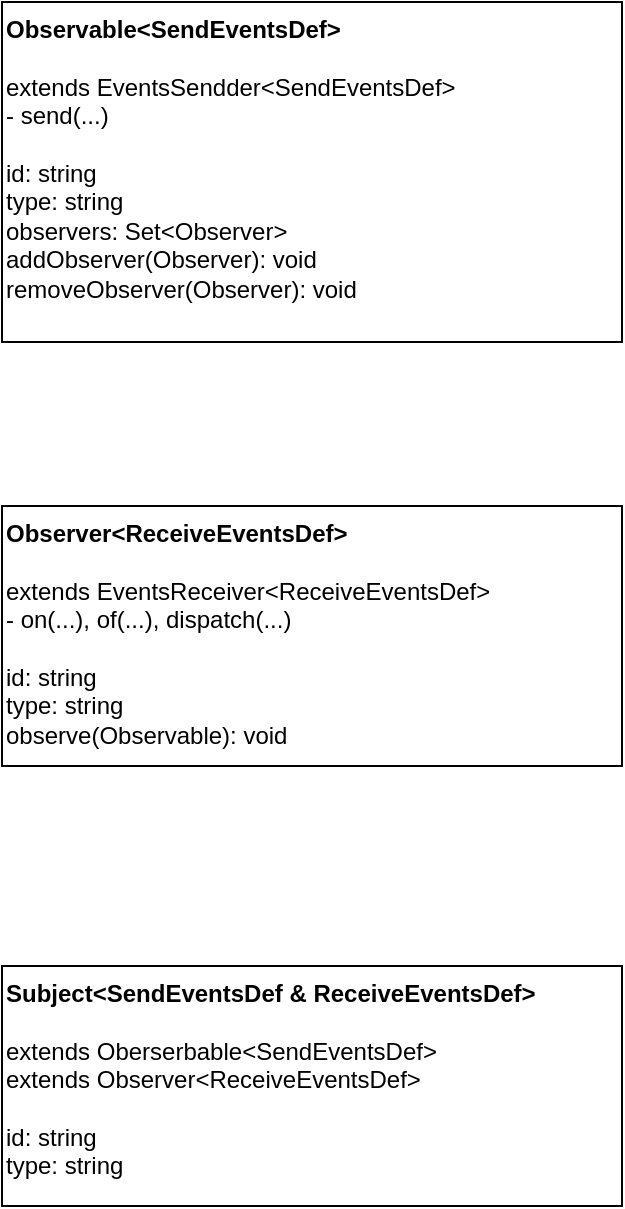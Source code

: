 <mxfile>
    <diagram id="NkXIfnbXDHumyqXN-QGz" name="第1頁">
        <mxGraphModel dx="578" dy="535" grid="1" gridSize="10" guides="1" tooltips="1" connect="1" arrows="1" fold="1" page="1" pageScale="1" pageWidth="827" pageHeight="1169" math="0" shadow="0">
            <root>
                <mxCell id="0"/>
                <mxCell id="1" parent="0"/>
                <mxCell id="2" value="&lt;b&gt;Observable&amp;lt;SendEventsDef&amp;gt;&lt;/b&gt;&lt;br&gt;&lt;br&gt;extends EventsSendder&amp;lt;SendEventsDef&amp;gt;&lt;br&gt;- send(...)&lt;br&gt;&lt;br&gt;id: string&lt;br&gt;type: string&lt;br&gt;observers: Set&amp;lt;Observer&amp;gt;&lt;br&gt;addObserver(Observer): void&lt;br&gt;removeObserver(Observer): void" style="whiteSpace=wrap;html=1;align=left;verticalAlign=top;" vertex="1" parent="1">
                    <mxGeometry x="220" y="58" width="310" height="170" as="geometry"/>
                </mxCell>
                <mxCell id="5" value="&lt;b&gt;Observer&amp;lt;ReceiveEventsDef&amp;gt;&lt;/b&gt;&lt;br&gt;&lt;br&gt;extends EventsReceiver&amp;lt;ReceiveEventsDef&amp;gt;&lt;br&gt;- on(...), of(...), dispatch(...)&lt;br&gt;&lt;br&gt;id: string&lt;br&gt;type: string&lt;br&gt;observe(Observable): void" style="whiteSpace=wrap;html=1;align=left;verticalAlign=top;" vertex="1" parent="1">
                    <mxGeometry x="220" y="310" width="310" height="130" as="geometry"/>
                </mxCell>
                <mxCell id="6" value="&lt;b&gt;Subject&amp;lt;&lt;/b&gt;&lt;b&gt;SendEventsDef &amp;amp;&amp;nbsp;&lt;/b&gt;&lt;b&gt;ReceiveEventsDef&amp;gt;&lt;/b&gt;&lt;br&gt;&lt;br&gt;extends Oberserbable&amp;lt;SendEventsDef&amp;gt;&lt;br&gt;extends Observer&amp;lt;ReceiveEventsDef&amp;gt;&lt;br&gt;&lt;br&gt;id: string&lt;br&gt;type: string" style="whiteSpace=wrap;html=1;align=left;verticalAlign=top;" vertex="1" parent="1">
                    <mxGeometry x="220" y="540" width="310" height="120" as="geometry"/>
                </mxCell>
            </root>
        </mxGraphModel>
    </diagram>
</mxfile>